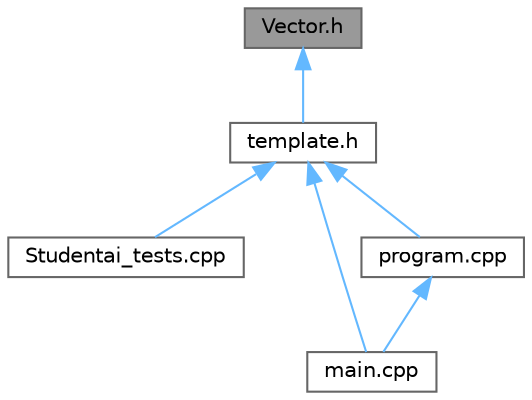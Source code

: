 digraph "Vector.h"
{
 // LATEX_PDF_SIZE
  bgcolor="transparent";
  edge [fontname=Helvetica,fontsize=10,labelfontname=Helvetica,labelfontsize=10];
  node [fontname=Helvetica,fontsize=10,shape=box,height=0.2,width=0.4];
  Node1 [id="Node000001",label="Vector.h",height=0.2,width=0.4,color="gray40", fillcolor="grey60", style="filled", fontcolor="black",tooltip=" "];
  Node1 -> Node2 [id="edge6_Node000001_Node000002",dir="back",color="steelblue1",style="solid",tooltip=" "];
  Node2 [id="Node000002",label="template.h",height=0.2,width=0.4,color="grey40", fillcolor="white", style="filled",URL="$template_8h.html",tooltip=" "];
  Node2 -> Node3 [id="edge7_Node000002_Node000003",dir="back",color="steelblue1",style="solid",tooltip=" "];
  Node3 [id="Node000003",label="Studentai_tests.cpp",height=0.2,width=0.4,color="grey40", fillcolor="white", style="filled",URL="$_studentai__tests_8cpp.html",tooltip=" "];
  Node2 -> Node4 [id="edge8_Node000002_Node000004",dir="back",color="steelblue1",style="solid",tooltip=" "];
  Node4 [id="Node000004",label="main.cpp",height=0.2,width=0.4,color="grey40", fillcolor="white", style="filled",URL="$main_8cpp.html",tooltip=" "];
  Node2 -> Node5 [id="edge9_Node000002_Node000005",dir="back",color="steelblue1",style="solid",tooltip=" "];
  Node5 [id="Node000005",label="program.cpp",height=0.2,width=0.4,color="grey40", fillcolor="white", style="filled",URL="$program_8cpp.html",tooltip=" "];
  Node5 -> Node4 [id="edge10_Node000005_Node000004",dir="back",color="steelblue1",style="solid",tooltip=" "];
}
